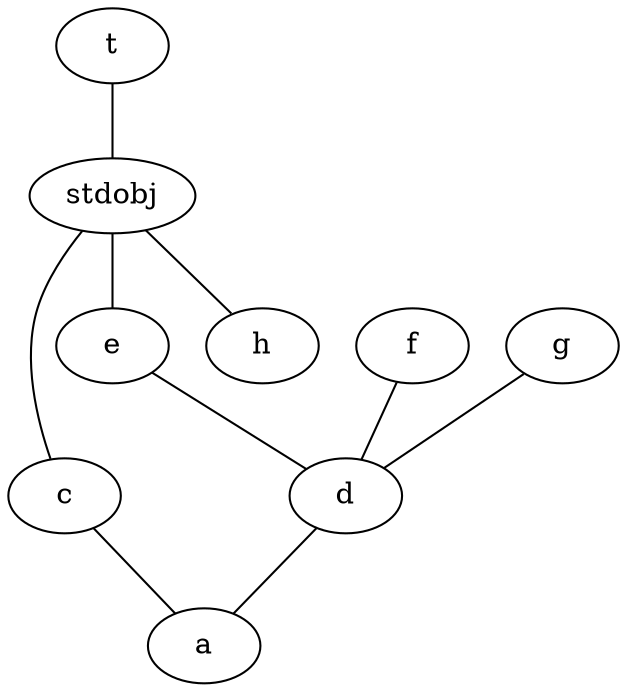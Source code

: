 # ANSI Common Lisp: exercise 11.3 (a)

# Made with http:

# (a)
graph Ga {
  edge [len=3]
  t -- stdobj
  stdobj -- { c e h }
  c -- a
  e -- d
  d -- a#  h -- {& g}
  f -- d
  g -- d
}
